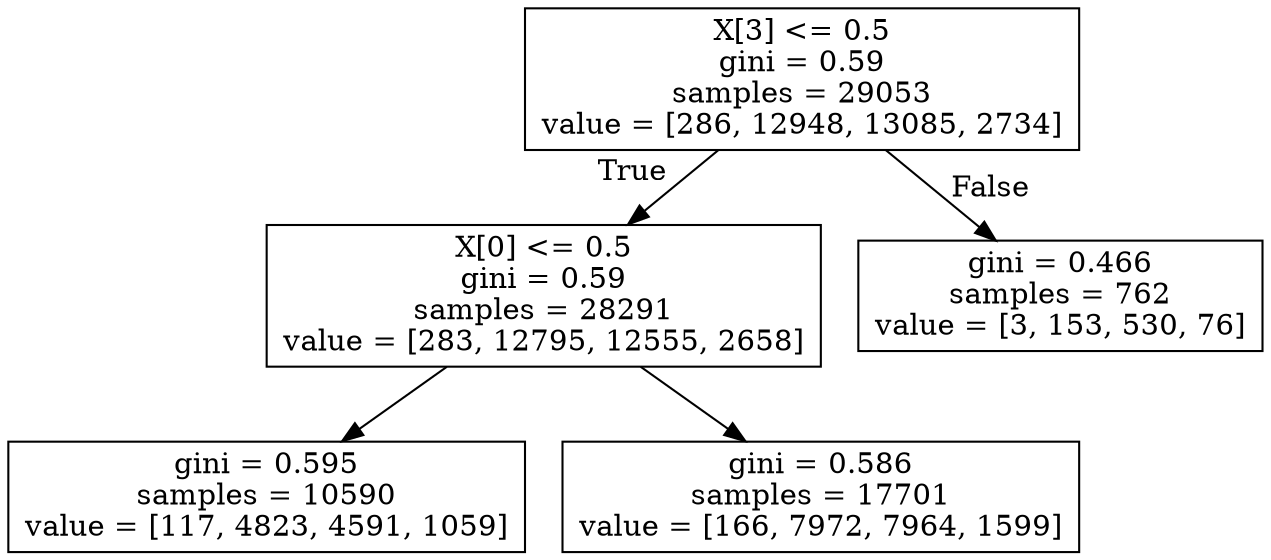 digraph Tree {
node [shape=box] ;
0 [label="X[3] <= 0.5\ngini = 0.59\nsamples = 29053\nvalue = [286, 12948, 13085, 2734]"] ;
1 [label="X[0] <= 0.5\ngini = 0.59\nsamples = 28291\nvalue = [283, 12795, 12555, 2658]"] ;
0 -> 1 [labeldistance=2.5, labelangle=45, headlabel="True"] ;
2 [label="gini = 0.595\nsamples = 10590\nvalue = [117, 4823, 4591, 1059]"] ;
1 -> 2 ;
3 [label="gini = 0.586\nsamples = 17701\nvalue = [166, 7972, 7964, 1599]"] ;
1 -> 3 ;
4 [label="gini = 0.466\nsamples = 762\nvalue = [3, 153, 530, 76]"] ;
0 -> 4 [labeldistance=2.5, labelangle=-45, headlabel="False"] ;
}